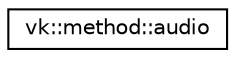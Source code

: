 digraph "Graphical Class Hierarchy"
{
 // LATEX_PDF_SIZE
  edge [fontname="Helvetica",fontsize="10",labelfontname="Helvetica",labelfontsize="10"];
  node [fontname="Helvetica",fontsize="10",shape=record];
  rankdir="LR";
  Node0 [label="vk::method::audio",height=0.2,width=0.4,color="black", fillcolor="white", style="filled",URL="$classvk_1_1method_1_1audio.html",tooltip="The audio methods representation."];
}
